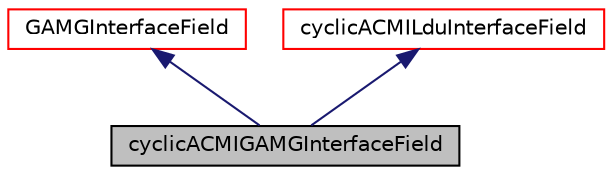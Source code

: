 digraph "cyclicACMIGAMGInterfaceField"
{
  bgcolor="transparent";
  edge [fontname="Helvetica",fontsize="10",labelfontname="Helvetica",labelfontsize="10"];
  node [fontname="Helvetica",fontsize="10",shape=record];
  Node5 [label="cyclicACMIGAMGInterfaceField",height=0.2,width=0.4,color="black", fillcolor="grey75", style="filled", fontcolor="black"];
  Node6 -> Node5 [dir="back",color="midnightblue",fontsize="10",style="solid",fontname="Helvetica"];
  Node6 [label="GAMGInterfaceField",height=0.2,width=0.4,color="red",URL="$a28053.html",tooltip="Abstract base class for GAMG agglomerated interface fields. "];
  Node8 -> Node5 [dir="back",color="midnightblue",fontsize="10",style="solid",fontname="Helvetica"];
  Node8 [label="cyclicACMILduInterfaceField",height=0.2,width=0.4,color="red",URL="$a26045.html",tooltip="Abstract base class for cyclic ACMI coupled interfaces. "];
}
